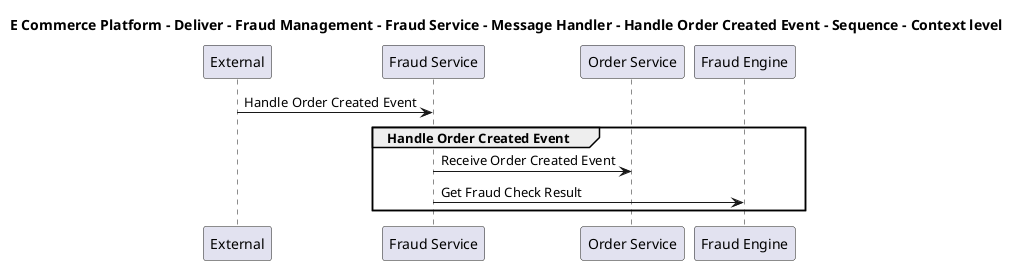 @startuml

title E Commerce Platform - Deliver - Fraud Management - Fraud Service - Message Handler - Handle Order Created Event - Sequence - Context level

participant "External" as C4InterFlow.SoftwareSystems.ExternalSystem
participant "Fraud Service" as ECommercePlatform.Deliver.FraudManagement.SoftwareSystems.FraudService
participant "Order Service" as ECommercePlatform.GenerateDemand.OrderManagement.SoftwareSystems.OrderService
participant "Fraud Engine" as ECommercePlatform.Deliver.FraudManagement.SoftwareSystems.FraudEngine

C4InterFlow.SoftwareSystems.ExternalSystem -> ECommercePlatform.Deliver.FraudManagement.SoftwareSystems.FraudService : Handle Order Created Event
group Handle Order Created Event
ECommercePlatform.Deliver.FraudManagement.SoftwareSystems.FraudService -> ECommercePlatform.GenerateDemand.OrderManagement.SoftwareSystems.OrderService : Receive Order Created Event
ECommercePlatform.Deliver.FraudManagement.SoftwareSystems.FraudService -> ECommercePlatform.Deliver.FraudManagement.SoftwareSystems.FraudEngine : Get Fraud Check Result
end


@enduml

